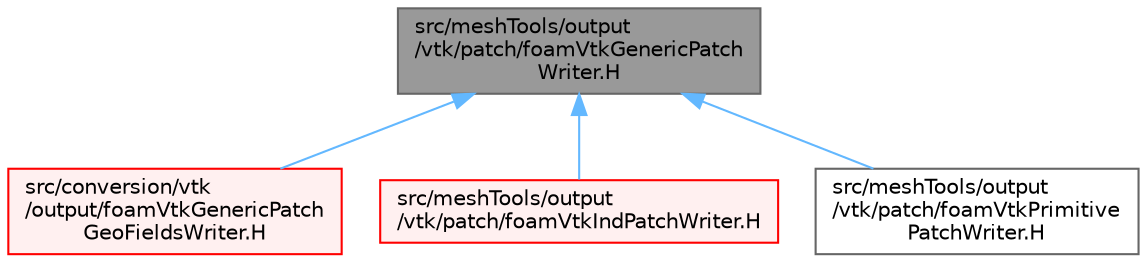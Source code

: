 digraph "src/meshTools/output/vtk/patch/foamVtkGenericPatchWriter.H"
{
 // LATEX_PDF_SIZE
  bgcolor="transparent";
  edge [fontname=Helvetica,fontsize=10,labelfontname=Helvetica,labelfontsize=10];
  node [fontname=Helvetica,fontsize=10,shape=box,height=0.2,width=0.4];
  Node1 [id="Node000001",label="src/meshTools/output\l/vtk/patch/foamVtkGenericPatch\lWriter.H",height=0.2,width=0.4,color="gray40", fillcolor="grey60", style="filled", fontcolor="black",tooltip=" "];
  Node1 -> Node2 [id="edge1_Node000001_Node000002",dir="back",color="steelblue1",style="solid",tooltip=" "];
  Node2 [id="Node000002",label="src/conversion/vtk\l/output/foamVtkGenericPatch\lGeoFieldsWriter.H",height=0.2,width=0.4,color="red", fillcolor="#FFF0F0", style="filled",URL="$foamVtkGenericPatchGeoFieldsWriter_8H.html",tooltip=" "];
  Node1 -> Node8 [id="edge2_Node000001_Node000008",dir="back",color="steelblue1",style="solid",tooltip=" "];
  Node8 [id="Node000008",label="src/meshTools/output\l/vtk/patch/foamVtkIndPatchWriter.H",height=0.2,width=0.4,color="red", fillcolor="#FFF0F0", style="filled",URL="$foamVtkIndPatchWriter_8H.html",tooltip=" "];
  Node1 -> Node14 [id="edge3_Node000001_Node000014",dir="back",color="steelblue1",style="solid",tooltip=" "];
  Node14 [id="Node000014",label="src/meshTools/output\l/vtk/patch/foamVtkPrimitive\lPatchWriter.H",height=0.2,width=0.4,color="grey40", fillcolor="white", style="filled",URL="$foamVtkPrimitivePatchWriter_8H.html",tooltip=" "];
}
